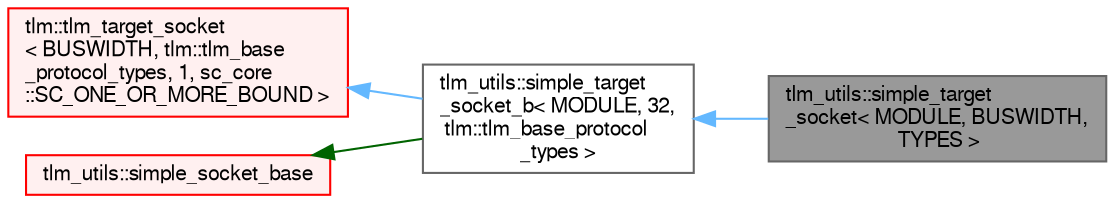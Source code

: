 digraph "tlm_utils::simple_target_socket&lt; MODULE, BUSWIDTH, TYPES &gt;"
{
 // LATEX_PDF_SIZE
  bgcolor="transparent";
  edge [fontname=FreeSans,fontsize=10,labelfontname=FreeSans,labelfontsize=10];
  node [fontname=FreeSans,fontsize=10,shape=box,height=0.2,width=0.4];
  rankdir="LR";
  Node1 [id="Node000001",label="tlm_utils::simple_target\l_socket\< MODULE, BUSWIDTH,\l TYPES \>",height=0.2,width=0.4,color="gray40", fillcolor="grey60", style="filled", fontcolor="black",tooltip=" "];
  Node2 -> Node1 [id="edge1_Node000001_Node000002",dir="back",color="steelblue1",style="solid",tooltip=" "];
  Node2 [id="Node000002",label="tlm_utils::simple_target\l_socket_b\< MODULE, 32,\l tlm::tlm_base_protocol\l_types \>",height=0.2,width=0.4,color="gray40", fillcolor="white", style="filled",URL="$a01441.html",tooltip=" "];
  Node3 -> Node2 [id="edge2_Node000002_Node000003",dir="back",color="steelblue1",style="solid",tooltip=" "];
  Node3 [id="Node000003",label="tlm::tlm_target_socket\l\< BUSWIDTH, tlm::tlm_base\l_protocol_types, 1, sc_core\l::SC_ONE_OR_MORE_BOUND \>",height=0.2,width=0.4,color="red", fillcolor="#FFF0F0", style="filled",URL="$a01261.html",tooltip=" "];
  Node8 -> Node2 [id="edge3_Node000002_Node000008",dir="back",color="darkgreen",style="solid",tooltip=" "];
  Node8 [id="Node000008",label="tlm_utils::simple_socket_base",height=0.2,width=0.4,color="red", fillcolor="#FFF0F0", style="filled",URL="$a01269.html",tooltip=" "];
}
